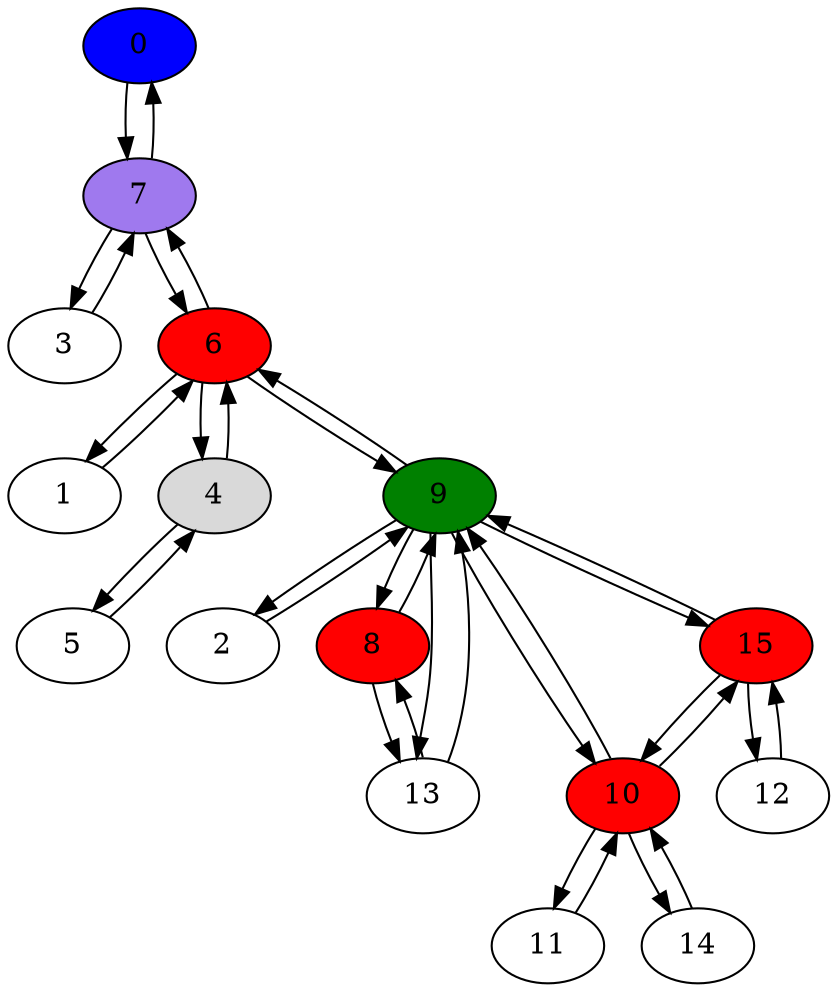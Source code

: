 digraph{
0 [fillcolor="#0000FF",style="filled"];
1 [fillcolor="#FFFFFF",style="filled"];
2 [fillcolor="#FFFFFF",style="filled"];
3 [fillcolor="#FFFFFF",style="filled"];
4 [fillcolor="#D9D9D9",style="filled"];
5 [fillcolor="#FFFFFF",style="filled"];
6 [fillcolor="#FF0000",style="filled"];
7 [fillcolor="#9F79EE",style="filled"];
8 [fillcolor="#FF0000",style="filled"];
9 [fillcolor="#008000",style="filled"];
10 [fillcolor="#FF0000",style="filled"];
11 [fillcolor="#FFFFFF",style="filled"];
12 [fillcolor="#FFFFFF",style="filled"];
13 [fillcolor="#FFFFFF",style="filled"];
14 [fillcolor="#FFFFFF",style="filled"];
15 [fillcolor="#FF0000",style="filled"];
0 [ pos = "0,0!" ];
1 [ pos = "1,0!" ];
2 [ pos = "2,0!" ];
3 [ pos = "3,0!" ];
4 [ pos = "4,0!" ];
5 [ pos = "5,0!" ];
5->4;
4->5
6 [ pos = "6,0!" ];
6->1;
1->6
6->4;
4->6;
7 [ pos = "7,0!" ];
7->0;
0->7
7->3;
3->7
7->6;
6->7
8 [ pos = "8,0!" ];
9 [ pos = "9,0!" ];
9->2;
2->9
9->6;
6->9
9->8;
8->9
10 [ pos = "0,1!" ];
10->9;
9->10
11 [ pos = "1,1!" ];
11->10;
10->11
12 [ pos = "2,1!" ];
13 [ pos = "3,1!" ];
13->8;
8->13
13->9;
9->13
14 [ pos = "4,1!" ];
14->10;
10->14
15 [ pos = "5,1!" ];
15->9;
9->15
15->10;
10->15
15->12;
12->15
}
